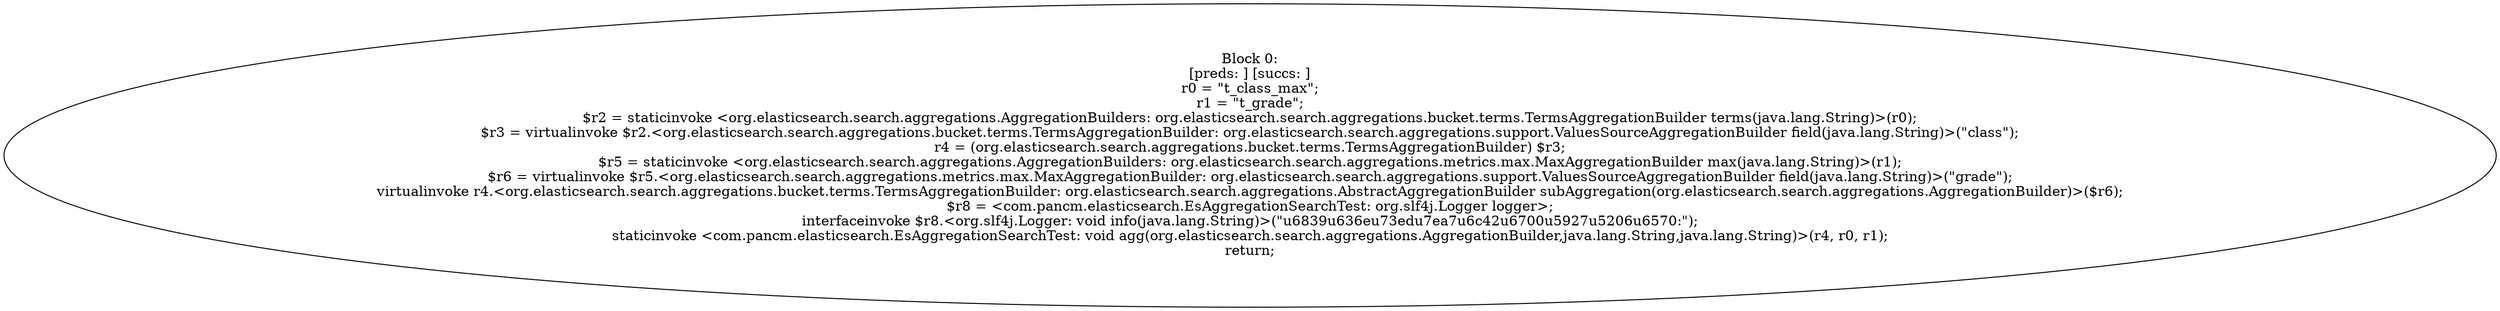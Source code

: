 digraph "unitGraph" {
    "Block 0:
[preds: ] [succs: ]
r0 = \"t_class_max\";
r1 = \"t_grade\";
$r2 = staticinvoke <org.elasticsearch.search.aggregations.AggregationBuilders: org.elasticsearch.search.aggregations.bucket.terms.TermsAggregationBuilder terms(java.lang.String)>(r0);
$r3 = virtualinvoke $r2.<org.elasticsearch.search.aggregations.bucket.terms.TermsAggregationBuilder: org.elasticsearch.search.aggregations.support.ValuesSourceAggregationBuilder field(java.lang.String)>(\"class\");
r4 = (org.elasticsearch.search.aggregations.bucket.terms.TermsAggregationBuilder) $r3;
$r5 = staticinvoke <org.elasticsearch.search.aggregations.AggregationBuilders: org.elasticsearch.search.aggregations.metrics.max.MaxAggregationBuilder max(java.lang.String)>(r1);
$r6 = virtualinvoke $r5.<org.elasticsearch.search.aggregations.metrics.max.MaxAggregationBuilder: org.elasticsearch.search.aggregations.support.ValuesSourceAggregationBuilder field(java.lang.String)>(\"grade\");
virtualinvoke r4.<org.elasticsearch.search.aggregations.bucket.terms.TermsAggregationBuilder: org.elasticsearch.search.aggregations.AbstractAggregationBuilder subAggregation(org.elasticsearch.search.aggregations.AggregationBuilder)>($r6);
$r8 = <com.pancm.elasticsearch.EsAggregationSearchTest: org.slf4j.Logger logger>;
interfaceinvoke $r8.<org.slf4j.Logger: void info(java.lang.String)>(\"\u6839\u636e\u73ed\u7ea7\u6c42\u6700\u5927\u5206\u6570:\");
staticinvoke <com.pancm.elasticsearch.EsAggregationSearchTest: void agg(org.elasticsearch.search.aggregations.AggregationBuilder,java.lang.String,java.lang.String)>(r4, r0, r1);
return;
"
}
